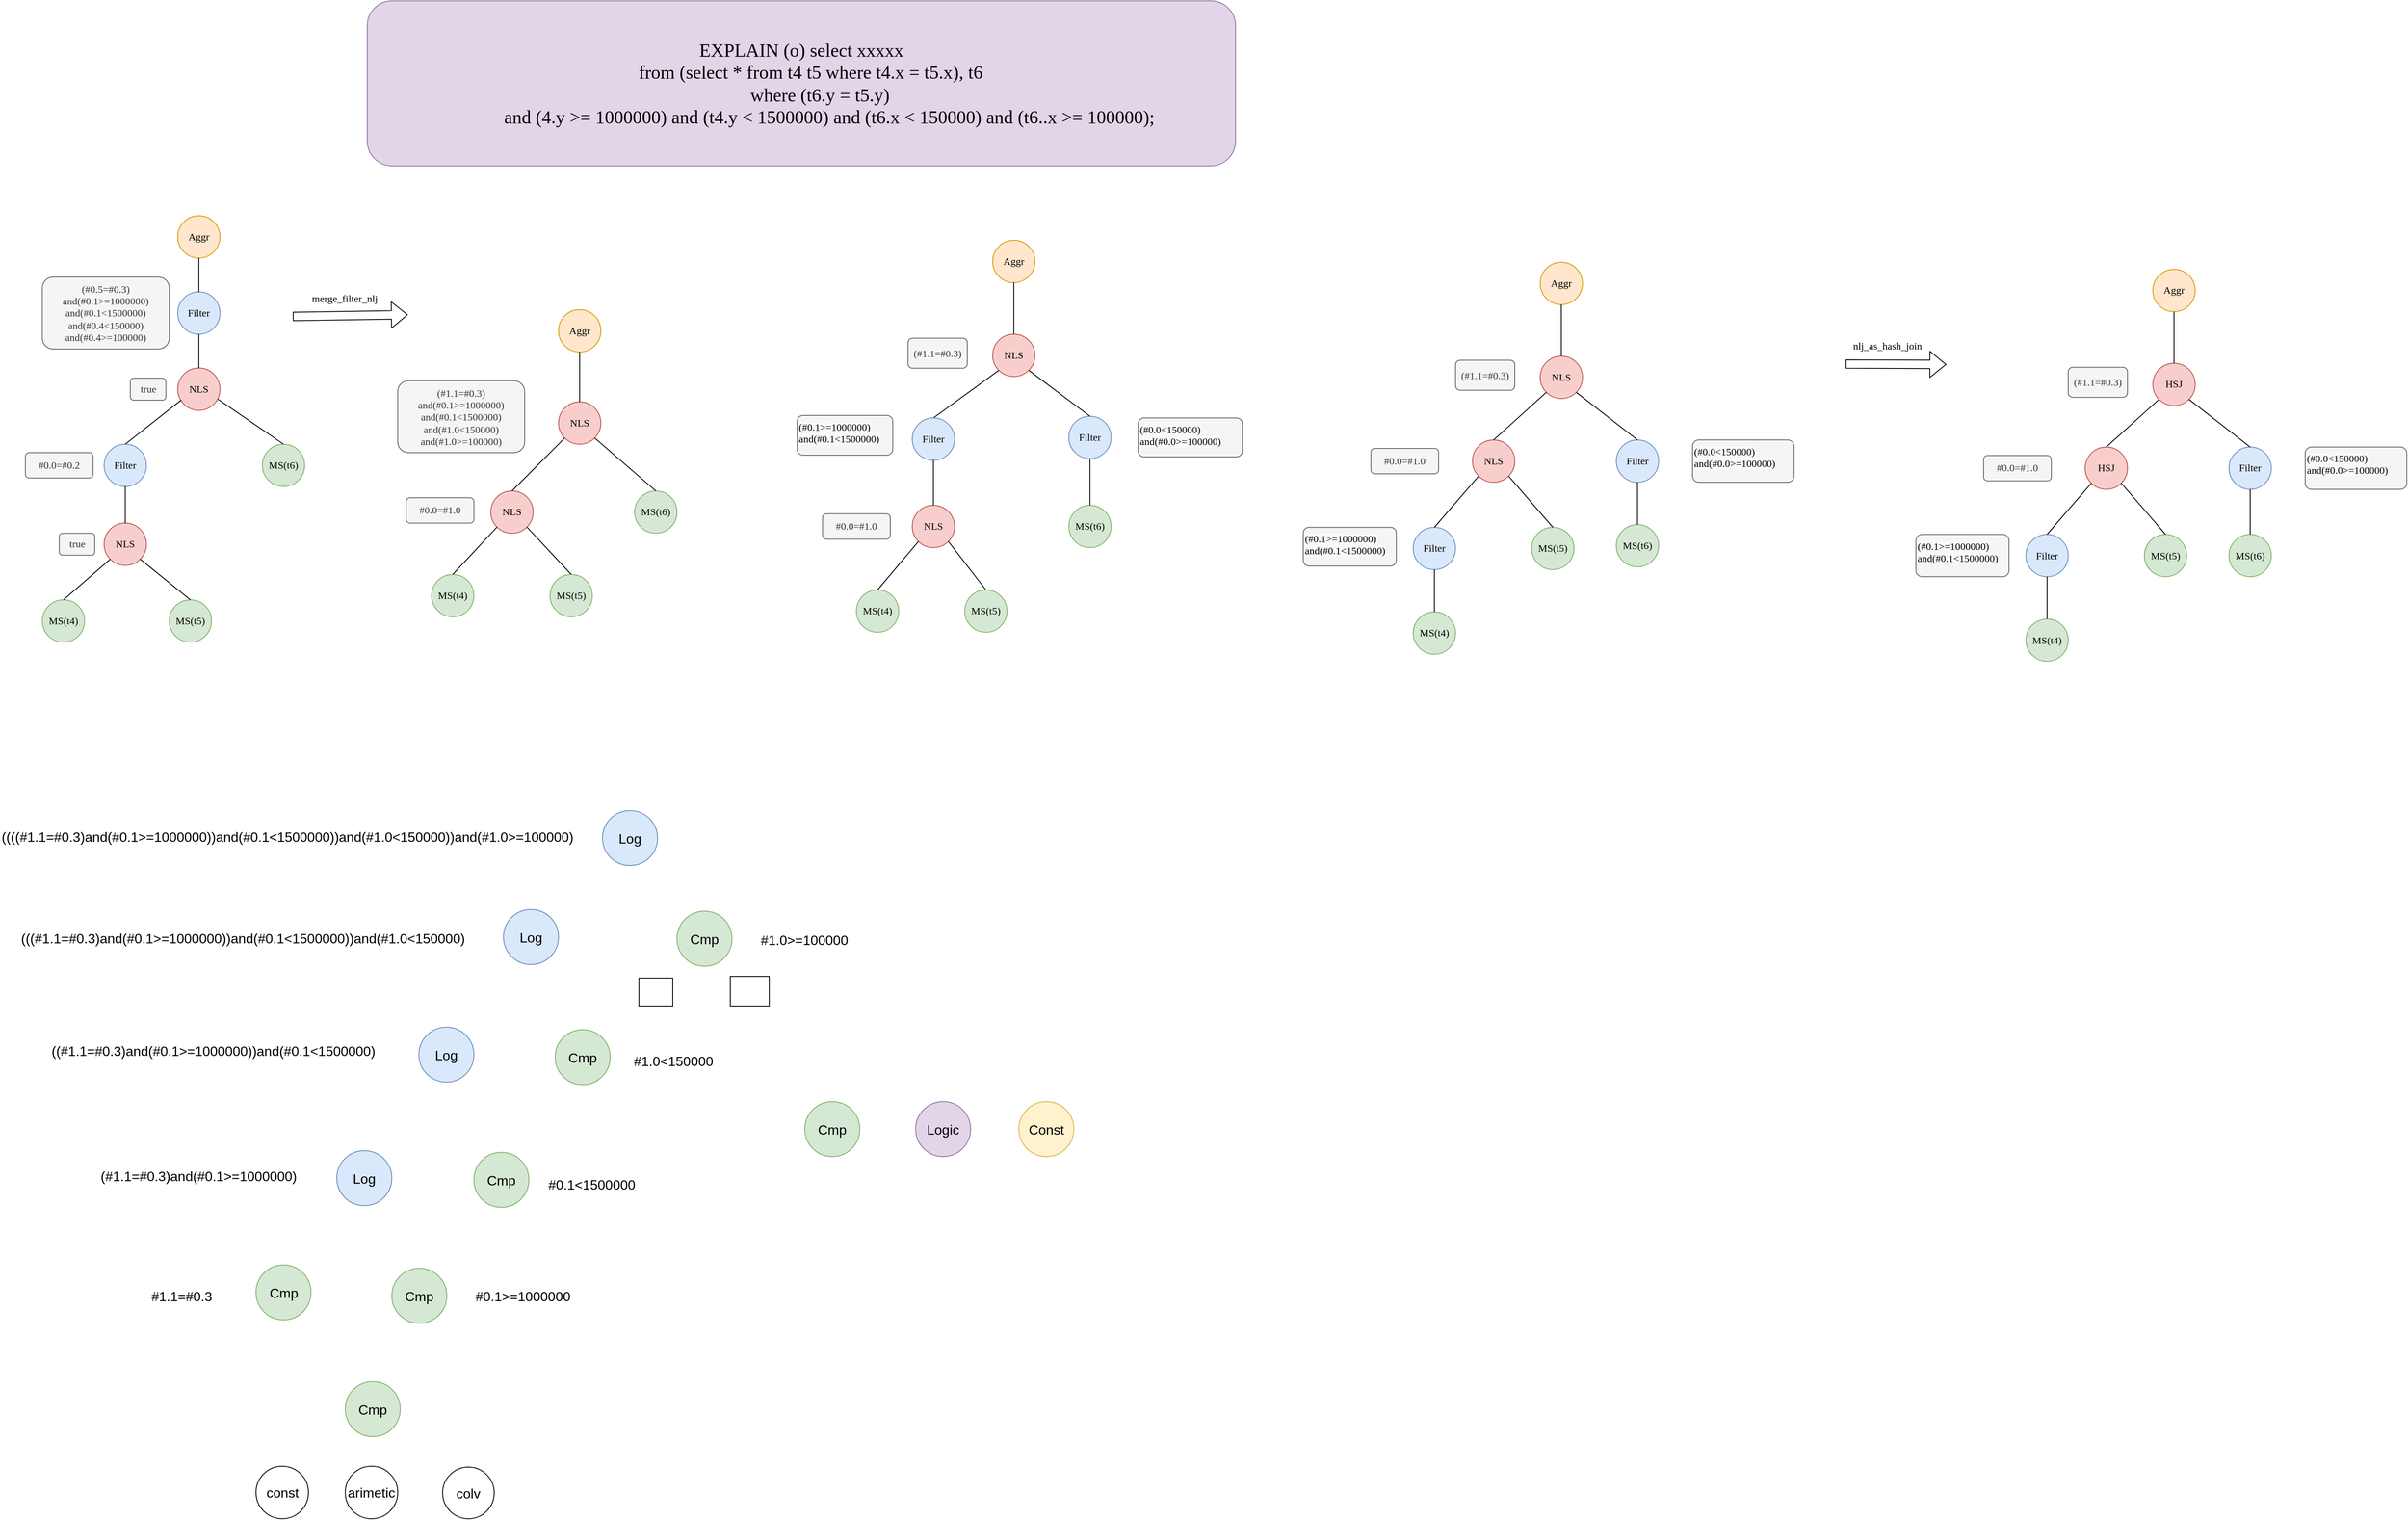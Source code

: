 <mxfile version="20.3.0" type="device"><diagram id="5BOaYVSfioatcunA-QAa" name="第 1 页"><mxGraphModel dx="1265" dy="934" grid="0" gridSize="10" guides="1" tooltips="1" connect="1" arrows="1" fold="1" page="0" pageScale="1" pageWidth="827" pageHeight="1169" background="none" math="0" shadow="0"><root><mxCell id="0"/><mxCell id="1" parent="0"/><mxCell id="GX9_ylakRHhqw2hzTpyP-2" value="&lt;font face=&quot;Comic Sans MS&quot;&gt;Aggr&lt;/font&gt;" style="ellipse;whiteSpace=wrap;html=1;aspect=fixed;fillColor=#ffe6cc;strokeColor=#d79b00;rounded=1;" vertex="1" parent="1"><mxGeometry x="40" y="196" width="50" height="50" as="geometry"/></mxCell><mxCell id="GX9_ylakRHhqw2hzTpyP-3" value="&lt;font face=&quot;Comic Sans MS&quot;&gt;Filter&lt;/font&gt;" style="ellipse;whiteSpace=wrap;html=1;aspect=fixed;fillColor=#dae8fc;strokeColor=#6c8ebf;rounded=1;" vertex="1" parent="1"><mxGeometry x="40" y="286" width="50" height="50" as="geometry"/></mxCell><mxCell id="GX9_ylakRHhqw2hzTpyP-4" value="&lt;font face=&quot;Comic Sans MS&quot;&gt;Filter&lt;/font&gt;" style="ellipse;whiteSpace=wrap;html=1;aspect=fixed;fillColor=#dae8fc;strokeColor=#6c8ebf;direction=west;rounded=1;" vertex="1" parent="1"><mxGeometry x="-47" y="466" width="50" height="50" as="geometry"/></mxCell><mxCell id="GX9_ylakRHhqw2hzTpyP-5" value="&lt;font face=&quot;Comic Sans MS&quot;&gt;MS(t6)&lt;/font&gt;" style="ellipse;whiteSpace=wrap;html=1;aspect=fixed;fillColor=#d5e8d4;strokeColor=#82b366;rounded=1;" vertex="1" parent="1"><mxGeometry x="140" y="466" width="50" height="50" as="geometry"/></mxCell><mxCell id="GX9_ylakRHhqw2hzTpyP-6" value="&lt;font face=&quot;Comic Sans MS&quot;&gt;NLS&lt;/font&gt;" style="ellipse;whiteSpace=wrap;html=1;aspect=fixed;fillColor=#f8cecc;strokeColor=#b85450;rounded=1;" vertex="1" parent="1"><mxGeometry x="-47" y="559.25" width="50" height="50" as="geometry"/></mxCell><mxCell id="GX9_ylakRHhqw2hzTpyP-7" value="&lt;font face=&quot;Comic Sans MS&quot;&gt;MS(t4)&lt;/font&gt;" style="ellipse;whiteSpace=wrap;html=1;aspect=fixed;fillColor=#d5e8d4;strokeColor=#82b366;rounded=1;" vertex="1" parent="1"><mxGeometry x="-120" y="650" width="50" height="50" as="geometry"/></mxCell><mxCell id="GX9_ylakRHhqw2hzTpyP-8" value="&lt;font face=&quot;Comic Sans MS&quot;&gt;MS(t5)&lt;br&gt;&lt;/font&gt;" style="ellipse;whiteSpace=wrap;html=1;aspect=fixed;fillColor=#d5e8d4;strokeColor=#82b366;direction=south;rounded=1;" vertex="1" parent="1"><mxGeometry x="30" y="650" width="50" height="50" as="geometry"/></mxCell><mxCell id="GX9_ylakRHhqw2hzTpyP-9" value="&lt;font face=&quot;Comic Sans MS&quot;&gt;NLS&lt;/font&gt;" style="ellipse;whiteSpace=wrap;html=1;aspect=fixed;fillColor=#f8cecc;strokeColor=#b85450;rounded=1;" vertex="1" parent="1"><mxGeometry x="40" y="376" width="50" height="50" as="geometry"/></mxCell><mxCell id="GX9_ylakRHhqw2hzTpyP-10" value="(#0.5=#0.3)&lt;br&gt;and(#0.1&amp;gt;=1000000)&lt;br&gt;and(#0.1&amp;lt;1500000)&lt;br&gt;and(#0.4&amp;lt;150000)&lt;br&gt;and(#0.4&amp;gt;=100000)" style="text;html=1;strokeColor=#666666;fillColor=#f5f5f5;align=center;verticalAlign=middle;whiteSpace=wrap;rounded=1;fontFamily=Comic Sans MS;fontColor=#333333;" vertex="1" parent="1"><mxGeometry x="-120" y="268.5" width="150" height="85" as="geometry"/></mxCell><mxCell id="GX9_ylakRHhqw2hzTpyP-11" value="&lt;div style=&quot;font-size: 22px;&quot;&gt;&lt;font style=&quot;font-size: 22px;&quot;&gt;EXPLAIN (o) select xxxxx&lt;/font&gt;&lt;/div&gt;&lt;div style=&quot;font-size: 22px;&quot;&gt;&lt;font style=&quot;font-size: 22px;&quot;&gt;&amp;nbsp; &amp;nbsp; from (select * from t4 t5 where t4.x = t5.x), t6&lt;/font&gt;&lt;/div&gt;&lt;div style=&quot;font-size: 22px;&quot;&gt;&lt;font style=&quot;font-size: 22px;&quot;&gt;&amp;nbsp; &amp;nbsp; &amp;nbsp; &amp;nbsp; where (t6.y = t5.y)&lt;/font&gt;&lt;/div&gt;&lt;div style=&quot;font-size: 22px;&quot;&gt;&lt;font style=&quot;font-size: 22px;&quot;&gt;&amp;nbsp; &amp;nbsp; &amp;nbsp; &amp;nbsp; &amp;nbsp; &amp;nbsp; and (4.y &amp;gt;= 1000000) and (t4.y &amp;lt; 1500000) and (t6.x &amp;lt; 150000) and (t6..x &amp;gt;= 100000);&lt;/font&gt;&lt;/div&gt;" style="text;html=1;align=center;verticalAlign=middle;whiteSpace=wrap;rounded=1;fontFamily=Lucida Console;fontStyle=0;fillColor=#e1d5e7;strokeColor=#9673a6;" vertex="1" parent="1"><mxGeometry x="264" y="-58" width="1026" height="195" as="geometry"/></mxCell><mxCell id="GX9_ylakRHhqw2hzTpyP-23" value="&lt;font face=&quot;Comic Sans MS&quot;&gt;Aggr&lt;/font&gt;" style="ellipse;whiteSpace=wrap;html=1;aspect=fixed;fillColor=#ffe6cc;strokeColor=#d79b00;rounded=1;" vertex="1" parent="1"><mxGeometry x="490" y="307" width="50" height="50" as="geometry"/></mxCell><mxCell id="GX9_ylakRHhqw2hzTpyP-27" value="&lt;font face=&quot;Comic Sans MS&quot;&gt;NLS&lt;/font&gt;" style="ellipse;whiteSpace=wrap;html=1;aspect=fixed;fillColor=#f8cecc;strokeColor=#b85450;rounded=1;" vertex="1" parent="1"><mxGeometry x="410" y="521.25" width="50" height="50" as="geometry"/></mxCell><mxCell id="GX9_ylakRHhqw2hzTpyP-30" value="&lt;font face=&quot;Comic Sans MS&quot;&gt;NLS&lt;/font&gt;" style="ellipse;whiteSpace=wrap;html=1;aspect=fixed;fillColor=#f8cecc;strokeColor=#b85450;rounded=1;" vertex="1" parent="1"><mxGeometry x="490" y="416" width="50" height="50" as="geometry"/></mxCell><mxCell id="GX9_ylakRHhqw2hzTpyP-31" value="(#1.1=#0.3)&lt;br&gt;and(#0.1&amp;gt;=1000000)&lt;br&gt;and(#0.1&amp;lt;1500000)&lt;br&gt;and(#1.0&amp;lt;150000)&lt;br&gt;and(#1.0&amp;gt;=100000)" style="text;html=1;strokeColor=#666666;fillColor=#f5f5f5;align=center;verticalAlign=middle;whiteSpace=wrap;rounded=1;fontFamily=Comic Sans MS;fontColor=#333333;" vertex="1" parent="1"><mxGeometry x="300" y="391" width="150" height="85" as="geometry"/></mxCell><mxCell id="GX9_ylakRHhqw2hzTpyP-33" value="#0.0=#0.2" style="text;html=1;strokeColor=#666666;fillColor=#f5f5f5;align=center;verticalAlign=middle;whiteSpace=wrap;rounded=1;fontFamily=Comic Sans MS;fontColor=#333333;" vertex="1" parent="1"><mxGeometry x="-140" y="476" width="80" height="30" as="geometry"/></mxCell><mxCell id="GX9_ylakRHhqw2hzTpyP-34" value="true" style="text;html=1;align=center;verticalAlign=middle;resizable=0;points=[];autosize=1;strokeColor=#666666;fillColor=#f5f5f5;fontFamily=Comic Sans MS;fontColor=#333333;rounded=1;" vertex="1" parent="1"><mxGeometry x="-16" y="388" width="42" height="26" as="geometry"/></mxCell><mxCell id="GX9_ylakRHhqw2hzTpyP-35" value="true" style="text;html=1;align=center;verticalAlign=middle;resizable=0;points=[];autosize=1;strokeColor=#666666;fillColor=#f5f5f5;fontFamily=Comic Sans MS;fontColor=#333333;rounded=1;" vertex="1" parent="1"><mxGeometry x="-100" y="571.25" width="42" height="26" as="geometry"/></mxCell><mxCell id="GX9_ylakRHhqw2hzTpyP-36" value="#0.0=#1.0" style="text;html=1;strokeColor=#666666;fillColor=#f5f5f5;align=center;verticalAlign=middle;whiteSpace=wrap;rounded=1;fontFamily=Comic Sans MS;fontColor=#333333;" vertex="1" parent="1"><mxGeometry x="310" y="529.25" width="80" height="30" as="geometry"/></mxCell><mxCell id="GX9_ylakRHhqw2hzTpyP-37" value="&lt;font face=&quot;Comic Sans MS&quot;&gt;MS(t6)&lt;/font&gt;" style="ellipse;whiteSpace=wrap;html=1;aspect=fixed;fillColor=#d5e8d4;strokeColor=#82b366;rounded=1;" vertex="1" parent="1"><mxGeometry x="580" y="521.25" width="50" height="50" as="geometry"/></mxCell><mxCell id="GX9_ylakRHhqw2hzTpyP-38" value="&lt;font face=&quot;Comic Sans MS&quot;&gt;MS(t4)&lt;/font&gt;" style="ellipse;whiteSpace=wrap;html=1;aspect=fixed;fillColor=#d5e8d4;strokeColor=#82b366;rounded=1;" vertex="1" parent="1"><mxGeometry x="340" y="620" width="50" height="50" as="geometry"/></mxCell><mxCell id="GX9_ylakRHhqw2hzTpyP-39" value="&lt;font face=&quot;Comic Sans MS&quot;&gt;MS(t5)&lt;br&gt;&lt;/font&gt;" style="ellipse;whiteSpace=wrap;html=1;aspect=fixed;fillColor=#d5e8d4;strokeColor=#82b366;rounded=1;" vertex="1" parent="1"><mxGeometry x="480" y="620" width="50" height="50" as="geometry"/></mxCell><mxCell id="GX9_ylakRHhqw2hzTpyP-40" value="&lt;font face=&quot;Comic Sans MS&quot;&gt;Aggr&lt;/font&gt;" style="ellipse;whiteSpace=wrap;html=1;aspect=fixed;fillColor=#ffe6cc;strokeColor=#d79b00;rounded=1;" vertex="1" parent="1"><mxGeometry x="1650" y="251" width="50" height="50" as="geometry"/></mxCell><mxCell id="GX9_ylakRHhqw2hzTpyP-41" value="&lt;font face=&quot;Comic Sans MS&quot;&gt;NLS&lt;/font&gt;" style="ellipse;whiteSpace=wrap;html=1;aspect=fixed;fillColor=#f8cecc;strokeColor=#b85450;rounded=1;" vertex="1" parent="1"><mxGeometry x="1570" y="461" width="50" height="50" as="geometry"/></mxCell><mxCell id="GX9_ylakRHhqw2hzTpyP-42" value="&lt;font face=&quot;Comic Sans MS&quot;&gt;NLS&lt;/font&gt;" style="ellipse;whiteSpace=wrap;html=1;aspect=fixed;fillColor=#f8cecc;strokeColor=#b85450;rounded=1;" vertex="1" parent="1"><mxGeometry x="1650" y="362" width="50" height="50" as="geometry"/></mxCell><mxCell id="GX9_ylakRHhqw2hzTpyP-43" value="(#1.1=#0.3)&lt;br&gt;" style="text;html=1;strokeColor=#666666;fillColor=#f5f5f5;align=center;verticalAlign=middle;whiteSpace=wrap;rounded=1;fontFamily=Comic Sans MS;fontColor=#333333;" vertex="1" parent="1"><mxGeometry x="1550" y="366.75" width="70" height="35.5" as="geometry"/></mxCell><mxCell id="GX9_ylakRHhqw2hzTpyP-44" value="#0.0=#1.0" style="text;html=1;strokeColor=#666666;fillColor=#f5f5f5;align=center;verticalAlign=middle;whiteSpace=wrap;rounded=1;fontFamily=Comic Sans MS;fontColor=#333333;" vertex="1" parent="1"><mxGeometry x="1450" y="471" width="80" height="30" as="geometry"/></mxCell><mxCell id="GX9_ylakRHhqw2hzTpyP-45" value="&lt;font face=&quot;Comic Sans MS&quot;&gt;MS(t6)&lt;/font&gt;" style="ellipse;whiteSpace=wrap;html=1;aspect=fixed;fillColor=#d5e8d4;strokeColor=#82b366;rounded=1;" vertex="1" parent="1"><mxGeometry x="1740" y="561" width="50" height="50" as="geometry"/></mxCell><mxCell id="GX9_ylakRHhqw2hzTpyP-46" value="&lt;font face=&quot;Comic Sans MS&quot;&gt;MS(t4)&lt;/font&gt;" style="ellipse;whiteSpace=wrap;html=1;aspect=fixed;fillColor=#d5e8d4;strokeColor=#82b366;rounded=1;" vertex="1" parent="1"><mxGeometry x="1500" y="664.25" width="50" height="50" as="geometry"/></mxCell><mxCell id="GX9_ylakRHhqw2hzTpyP-47" value="&lt;font face=&quot;Comic Sans MS&quot;&gt;MS(t5)&lt;br&gt;&lt;/font&gt;" style="ellipse;whiteSpace=wrap;html=1;aspect=fixed;fillColor=#d5e8d4;strokeColor=#82b366;rounded=1;" vertex="1" parent="1"><mxGeometry x="1640" y="564.25" width="50" height="50" as="geometry"/></mxCell><mxCell id="GX9_ylakRHhqw2hzTpyP-48" value="&lt;font face=&quot;Comic Sans MS&quot;&gt;Filter&lt;/font&gt;" style="ellipse;whiteSpace=wrap;html=1;aspect=fixed;fillColor=#dae8fc;strokeColor=#6c8ebf;rounded=1;" vertex="1" parent="1"><mxGeometry x="1740" y="461" width="50" height="50" as="geometry"/></mxCell><mxCell id="GX9_ylakRHhqw2hzTpyP-49" value="&lt;font face=&quot;Comic Sans MS&quot;&gt;Filter&lt;/font&gt;" style="ellipse;whiteSpace=wrap;html=1;aspect=fixed;fillColor=#dae8fc;strokeColor=#6c8ebf;rounded=1;" vertex="1" parent="1"><mxGeometry x="1500" y="564.25" width="50" height="50" as="geometry"/></mxCell><mxCell id="GX9_ylakRHhqw2hzTpyP-50" value="&lt;span style=&quot;color: rgb(0, 0, 0); font-family: &amp;quot;Comic Sans MS&amp;quot;; font-size: 12px; font-style: normal; font-variant-ligatures: normal; font-variant-caps: normal; font-weight: 400; letter-spacing: normal; orphans: 2; text-align: center; text-indent: 0px; text-transform: none; widows: 2; word-spacing: 0px; -webkit-text-stroke-width: 0px; background-color: rgb(248, 249, 250); text-decoration-thickness: initial; text-decoration-style: initial; text-decoration-color: initial; float: none; display: inline !important;&quot;&gt;(#0.0&amp;lt;150000)&lt;/span&gt;&lt;br style=&quot;color: rgb(0, 0, 0); font-family: &amp;quot;Comic Sans MS&amp;quot;; font-size: 12px; font-style: normal; font-variant-ligatures: normal; font-variant-caps: normal; font-weight: 400; letter-spacing: normal; orphans: 2; text-align: center; text-indent: 0px; text-transform: none; widows: 2; word-spacing: 0px; -webkit-text-stroke-width: 0px; background-color: rgb(248, 249, 250); text-decoration-thickness: initial; text-decoration-style: initial; text-decoration-color: initial;&quot;&gt;&lt;span style=&quot;color: rgb(0, 0, 0); font-family: &amp;quot;Comic Sans MS&amp;quot;; font-size: 12px; font-style: normal; font-variant-ligatures: normal; font-variant-caps: normal; font-weight: 400; letter-spacing: normal; orphans: 2; text-align: center; text-indent: 0px; text-transform: none; widows: 2; word-spacing: 0px; -webkit-text-stroke-width: 0px; background-color: rgb(248, 249, 250); text-decoration-thickness: initial; text-decoration-style: initial; text-decoration-color: initial; float: none; display: inline !important;&quot;&gt;and(#0.0&amp;gt;=100000)&lt;/span&gt;" style="text;whiteSpace=wrap;html=1;fontFamily=Comic Sans MS;fillColor=#f5f5f5;fontColor=#333333;strokeColor=#666666;rounded=1;" vertex="1" parent="1"><mxGeometry x="1830" y="461" width="120" height="50" as="geometry"/></mxCell><mxCell id="GX9_ylakRHhqw2hzTpyP-51" value="&lt;span style=&quot;color: rgb(0, 0, 0); font-family: &amp;quot;Comic Sans MS&amp;quot;; font-size: 12px; font-style: normal; font-variant-ligatures: normal; font-variant-caps: normal; font-weight: 400; letter-spacing: normal; orphans: 2; text-align: center; text-indent: 0px; text-transform: none; widows: 2; word-spacing: 0px; -webkit-text-stroke-width: 0px; background-color: rgb(248, 249, 250); text-decoration-thickness: initial; text-decoration-style: initial; text-decoration-color: initial; float: none; display: inline !important;&quot;&gt;(#0.1&amp;gt;=1000000)&lt;/span&gt;&lt;br style=&quot;color: rgb(0, 0, 0); font-family: &amp;quot;Comic Sans MS&amp;quot;; font-size: 12px; font-style: normal; font-variant-ligatures: normal; font-variant-caps: normal; font-weight: 400; letter-spacing: normal; orphans: 2; text-align: center; text-indent: 0px; text-transform: none; widows: 2; word-spacing: 0px; -webkit-text-stroke-width: 0px; background-color: rgb(248, 249, 250); text-decoration-thickness: initial; text-decoration-style: initial; text-decoration-color: initial;&quot;&gt;&lt;span style=&quot;color: rgb(0, 0, 0); font-family: &amp;quot;Comic Sans MS&amp;quot;; font-size: 12px; font-style: normal; font-variant-ligatures: normal; font-variant-caps: normal; font-weight: 400; letter-spacing: normal; orphans: 2; text-align: center; text-indent: 0px; text-transform: none; widows: 2; word-spacing: 0px; -webkit-text-stroke-width: 0px; background-color: rgb(248, 249, 250); text-decoration-thickness: initial; text-decoration-style: initial; text-decoration-color: initial; float: none; display: inline !important;&quot;&gt;and(#0.1&amp;lt;1500000)&lt;/span&gt;" style="text;whiteSpace=wrap;html=1;fontFamily=Comic Sans MS;fillColor=#f5f5f5;fontColor=#333333;strokeColor=#666666;rounded=1;" vertex="1" parent="1"><mxGeometry x="1370" y="564.25" width="110" height="45.75" as="geometry"/></mxCell><mxCell id="GX9_ylakRHhqw2hzTpyP-57" value="" style="endArrow=none;html=1;rounded=1;fontFamily=Comic Sans MS;entryX=0.081;entryY=0.759;entryDx=0;entryDy=0;entryPerimeter=0;exitX=0.5;exitY=1;exitDx=0;exitDy=0;" edge="1" parent="1" source="GX9_ylakRHhqw2hzTpyP-4" target="GX9_ylakRHhqw2hzTpyP-9"><mxGeometry width="50" height="50" relative="1" as="geometry"><mxPoint x="-10" y="466" as="sourcePoint"/><mxPoint x="40" y="416" as="targetPoint"/></mxGeometry></mxCell><mxCell id="GX9_ylakRHhqw2hzTpyP-58" value="" style="endArrow=none;html=1;rounded=1;fontFamily=Comic Sans MS;entryX=0.95;entryY=0.736;entryDx=0;entryDy=0;entryPerimeter=0;exitX=0.5;exitY=0;exitDx=0;exitDy=0;" edge="1" parent="1" source="GX9_ylakRHhqw2hzTpyP-5" target="GX9_ylakRHhqw2hzTpyP-9"><mxGeometry width="50" height="50" relative="1" as="geometry"><mxPoint x="41" y="470" as="sourcePoint"/><mxPoint x="91" y="420" as="targetPoint"/></mxGeometry></mxCell><mxCell id="GX9_ylakRHhqw2hzTpyP-59" value="" style="endArrow=none;html=1;rounded=1;fontFamily=Comic Sans MS;entryX=0.5;entryY=0;entryDx=0;entryDy=0;" edge="1" parent="1" source="GX9_ylakRHhqw2hzTpyP-6" target="GX9_ylakRHhqw2hzTpyP-4"><mxGeometry width="50" height="50" relative="1" as="geometry"><mxPoint x="41" y="570" as="sourcePoint"/><mxPoint x="91" y="520" as="targetPoint"/></mxGeometry></mxCell><mxCell id="GX9_ylakRHhqw2hzTpyP-60" value="" style="endArrow=none;html=1;rounded=1;fontFamily=Comic Sans MS;entryX=0.5;entryY=1;entryDx=0;entryDy=0;exitX=0.5;exitY=0;exitDx=0;exitDy=0;" edge="1" parent="1" source="GX9_ylakRHhqw2hzTpyP-3" target="GX9_ylakRHhqw2hzTpyP-2"><mxGeometry width="50" height="50" relative="1" as="geometry"><mxPoint x="41" y="380" as="sourcePoint"/><mxPoint x="91" y="330" as="targetPoint"/></mxGeometry></mxCell><mxCell id="GX9_ylakRHhqw2hzTpyP-61" value="" style="endArrow=none;html=1;rounded=1;fontFamily=Comic Sans MS;entryX=0.5;entryY=1;entryDx=0;entryDy=0;exitX=0.5;exitY=0;exitDx=0;exitDy=0;" edge="1" parent="1" source="GX9_ylakRHhqw2hzTpyP-9" target="GX9_ylakRHhqw2hzTpyP-3"><mxGeometry width="50" height="50" relative="1" as="geometry"><mxPoint x="41" y="380" as="sourcePoint"/><mxPoint x="91" y="330" as="targetPoint"/></mxGeometry></mxCell><mxCell id="GX9_ylakRHhqw2hzTpyP-62" value="" style="endArrow=none;html=1;rounded=1;fontFamily=Comic Sans MS;exitX=0.5;exitY=0;exitDx=0;exitDy=0;entryX=0;entryY=1;entryDx=0;entryDy=0;" edge="1" parent="1" source="GX9_ylakRHhqw2hzTpyP-7" target="GX9_ylakRHhqw2hzTpyP-6"><mxGeometry width="50" height="50" relative="1" as="geometry"><mxPoint x="14" y="610" as="sourcePoint"/><mxPoint x="64" y="560" as="targetPoint"/></mxGeometry></mxCell><mxCell id="GX9_ylakRHhqw2hzTpyP-63" value="" style="endArrow=none;html=1;rounded=1;fontFamily=Comic Sans MS;exitX=1;exitY=1;exitDx=0;exitDy=0;entryX=0;entryY=0.5;entryDx=0;entryDy=0;" edge="1" parent="1" source="GX9_ylakRHhqw2hzTpyP-6" target="GX9_ylakRHhqw2hzTpyP-8"><mxGeometry width="50" height="50" relative="1" as="geometry"><mxPoint x="14" y="610" as="sourcePoint"/><mxPoint x="64" y="560" as="targetPoint"/></mxGeometry></mxCell><mxCell id="GX9_ylakRHhqw2hzTpyP-64" value="" style="endArrow=none;html=1;rounded=1;fontFamily=Comic Sans MS;entryX=0.5;entryY=1;entryDx=0;entryDy=0;exitX=0.5;exitY=0;exitDx=0;exitDy=0;" edge="1" parent="1" source="GX9_ylakRHhqw2hzTpyP-30" target="GX9_ylakRHhqw2hzTpyP-23"><mxGeometry width="50" height="50" relative="1" as="geometry"><mxPoint x="600" y="390.75" as="sourcePoint"/><mxPoint x="650" y="340.75" as="targetPoint"/></mxGeometry></mxCell><mxCell id="GX9_ylakRHhqw2hzTpyP-65" value="" style="endArrow=none;html=1;rounded=1;fontFamily=Comic Sans MS;entryX=0.5;entryY=0;entryDx=0;entryDy=0;exitX=1;exitY=1;exitDx=0;exitDy=0;" edge="1" parent="1" source="GX9_ylakRHhqw2hzTpyP-30" target="GX9_ylakRHhqw2hzTpyP-37"><mxGeometry width="50" height="50" relative="1" as="geometry"><mxPoint x="524" y="400.75" as="sourcePoint"/><mxPoint x="524" y="353.5" as="targetPoint"/></mxGeometry></mxCell><mxCell id="GX9_ylakRHhqw2hzTpyP-66" value="" style="endArrow=none;html=1;rounded=1;fontFamily=Comic Sans MS;entryX=0;entryY=1;entryDx=0;entryDy=0;exitX=0.5;exitY=0;exitDx=0;exitDy=0;" edge="1" parent="1" source="GX9_ylakRHhqw2hzTpyP-27" target="GX9_ylakRHhqw2hzTpyP-30"><mxGeometry width="50" height="50" relative="1" as="geometry"><mxPoint x="541.678" y="443.428" as="sourcePoint"/><mxPoint x="586" y="496.75" as="targetPoint"/></mxGeometry></mxCell><mxCell id="GX9_ylakRHhqw2hzTpyP-67" value="" style="endArrow=none;html=1;rounded=1;fontFamily=Comic Sans MS;exitX=0.5;exitY=0;exitDx=0;exitDy=0;entryX=0;entryY=1;entryDx=0;entryDy=0;" edge="1" parent="1" source="GX9_ylakRHhqw2hzTpyP-38" target="GX9_ylakRHhqw2hzTpyP-27"><mxGeometry width="50" height="50" relative="1" as="geometry"><mxPoint x="470" y="635.25" as="sourcePoint"/><mxPoint x="390" y="580" as="targetPoint"/></mxGeometry></mxCell><mxCell id="GX9_ylakRHhqw2hzTpyP-68" value="" style="endArrow=none;html=1;rounded=1;fontFamily=Comic Sans MS;exitX=0.5;exitY=0;exitDx=0;exitDy=0;entryX=1;entryY=1;entryDx=0;entryDy=0;" edge="1" parent="1" source="GX9_ylakRHhqw2hzTpyP-39" target="GX9_ylakRHhqw2hzTpyP-27"><mxGeometry width="50" height="50" relative="1" as="geometry"><mxPoint x="395" y="644.5" as="sourcePoint"/><mxPoint x="427.322" y="573.928" as="targetPoint"/></mxGeometry></mxCell><mxCell id="GX9_ylakRHhqw2hzTpyP-69" value="" style="endArrow=none;html=1;rounded=1;fontFamily=Comic Sans MS;entryX=0;entryY=1;entryDx=0;entryDy=0;exitX=0.5;exitY=0;exitDx=0;exitDy=0;" edge="1" parent="1" source="GX9_ylakRHhqw2hzTpyP-41" target="GX9_ylakRHhqw2hzTpyP-42"><mxGeometry width="50" height="50" relative="1" as="geometry"><mxPoint x="1560" y="455" as="sourcePoint"/><mxPoint x="1610" y="405" as="targetPoint"/></mxGeometry></mxCell><mxCell id="GX9_ylakRHhqw2hzTpyP-70" value="" style="endArrow=none;html=1;rounded=1;fontFamily=Comic Sans MS;entryX=1;entryY=1;entryDx=0;entryDy=0;exitX=0.5;exitY=0;exitDx=0;exitDy=0;" edge="1" parent="1" source="GX9_ylakRHhqw2hzTpyP-48" target="GX9_ylakRHhqw2hzTpyP-42"><mxGeometry width="50" height="50" relative="1" as="geometry"><mxPoint x="1560" y="455" as="sourcePoint"/><mxPoint x="1610" y="405" as="targetPoint"/></mxGeometry></mxCell><mxCell id="GX9_ylakRHhqw2hzTpyP-71" value="" style="endArrow=none;html=1;rounded=1;fontFamily=Comic Sans MS;exitX=0.5;exitY=0;exitDx=0;exitDy=0;entryX=0.5;entryY=1;entryDx=0;entryDy=0;" edge="1" parent="1" source="GX9_ylakRHhqw2hzTpyP-46" target="GX9_ylakRHhqw2hzTpyP-49"><mxGeometry width="50" height="50" relative="1" as="geometry"><mxPoint x="1560" y="525" as="sourcePoint"/><mxPoint x="1610" y="475" as="targetPoint"/></mxGeometry></mxCell><mxCell id="GX9_ylakRHhqw2hzTpyP-73" value="" style="endArrow=none;html=1;rounded=1;fontFamily=Comic Sans MS;exitX=0.5;exitY=0;exitDx=0;exitDy=0;entryX=0;entryY=1;entryDx=0;entryDy=0;" edge="1" parent="1" source="GX9_ylakRHhqw2hzTpyP-49" target="GX9_ylakRHhqw2hzTpyP-41"><mxGeometry width="50" height="50" relative="1" as="geometry"><mxPoint x="1560" y="525" as="sourcePoint"/><mxPoint x="1610" y="475" as="targetPoint"/></mxGeometry></mxCell><mxCell id="GX9_ylakRHhqw2hzTpyP-74" value="" style="endArrow=none;html=1;rounded=1;fontFamily=Comic Sans MS;entryX=0.5;entryY=0;entryDx=0;entryDy=0;exitX=0.5;exitY=1;exitDx=0;exitDy=0;" edge="1" parent="1" source="GX9_ylakRHhqw2hzTpyP-48" target="GX9_ylakRHhqw2hzTpyP-45"><mxGeometry width="50" height="50" relative="1" as="geometry"><mxPoint x="1560" y="525" as="sourcePoint"/><mxPoint x="1610" y="475" as="targetPoint"/></mxGeometry></mxCell><mxCell id="GX9_ylakRHhqw2hzTpyP-75" value="" style="endArrow=none;html=1;rounded=1;fontFamily=Comic Sans MS;exitX=1;exitY=1;exitDx=0;exitDy=0;entryX=0.5;entryY=0;entryDx=0;entryDy=0;" edge="1" parent="1" source="GX9_ylakRHhqw2hzTpyP-41" target="GX9_ylakRHhqw2hzTpyP-47"><mxGeometry width="50" height="50" relative="1" as="geometry"><mxPoint x="1560" y="525" as="sourcePoint"/><mxPoint x="1610" y="475" as="targetPoint"/></mxGeometry></mxCell><mxCell id="GX9_ylakRHhqw2hzTpyP-76" value="" style="endArrow=none;html=1;rounded=1;fontFamily=Comic Sans MS;entryX=0.5;entryY=1;entryDx=0;entryDy=0;exitX=0.5;exitY=0;exitDx=0;exitDy=0;" edge="1" parent="1" source="GX9_ylakRHhqw2hzTpyP-42" target="GX9_ylakRHhqw2hzTpyP-40"><mxGeometry width="50" height="50" relative="1" as="geometry"><mxPoint x="1560" y="385" as="sourcePoint"/><mxPoint x="1610" y="335" as="targetPoint"/></mxGeometry></mxCell><mxCell id="GX9_ylakRHhqw2hzTpyP-98" value="&lt;font face=&quot;Comic Sans MS&quot;&gt;Aggr&lt;/font&gt;" style="ellipse;whiteSpace=wrap;html=1;aspect=fixed;fillColor=#ffe6cc;strokeColor=#d79b00;rounded=1;" vertex="1" parent="1"><mxGeometry x="1003" y="225" width="50" height="50" as="geometry"/></mxCell><mxCell id="GX9_ylakRHhqw2hzTpyP-99" value="&lt;font face=&quot;Comic Sans MS&quot;&gt;NLS&lt;/font&gt;" style="ellipse;whiteSpace=wrap;html=1;aspect=fixed;fillColor=#f8cecc;strokeColor=#b85450;rounded=1;" vertex="1" parent="1"><mxGeometry x="908" y="538.25" width="50" height="50" as="geometry"/></mxCell><mxCell id="GX9_ylakRHhqw2hzTpyP-100" value="&lt;font face=&quot;Comic Sans MS&quot;&gt;NLS&lt;/font&gt;" style="ellipse;whiteSpace=wrap;html=1;aspect=fixed;fillColor=#f8cecc;strokeColor=#b85450;rounded=1;" vertex="1" parent="1"><mxGeometry x="1003" y="336" width="50" height="50" as="geometry"/></mxCell><mxCell id="GX9_ylakRHhqw2hzTpyP-101" value="(#1.1=#0.3)&lt;br&gt;" style="text;html=1;strokeColor=#666666;fillColor=#f5f5f5;align=center;verticalAlign=middle;whiteSpace=wrap;rounded=1;fontFamily=Comic Sans MS;fontColor=#333333;" vertex="1" parent="1"><mxGeometry x="903" y="340.75" width="70" height="35.5" as="geometry"/></mxCell><mxCell id="GX9_ylakRHhqw2hzTpyP-102" value="#0.0=#1.0" style="text;html=1;strokeColor=#666666;fillColor=#f5f5f5;align=center;verticalAlign=middle;whiteSpace=wrap;rounded=1;fontFamily=Comic Sans MS;fontColor=#333333;" vertex="1" parent="1"><mxGeometry x="802" y="548.25" width="80" height="30" as="geometry"/></mxCell><mxCell id="GX9_ylakRHhqw2hzTpyP-103" value="&lt;font face=&quot;Comic Sans MS&quot;&gt;MS(t6)&lt;/font&gt;" style="ellipse;whiteSpace=wrap;html=1;aspect=fixed;fillColor=#d5e8d4;strokeColor=#82b366;rounded=1;" vertex="1" parent="1"><mxGeometry x="1093" y="538.25" width="50" height="50" as="geometry"/></mxCell><mxCell id="GX9_ylakRHhqw2hzTpyP-104" value="&lt;font face=&quot;Comic Sans MS&quot;&gt;MS(t4)&lt;/font&gt;" style="ellipse;whiteSpace=wrap;html=1;aspect=fixed;fillColor=#d5e8d4;strokeColor=#82b366;rounded=1;" vertex="1" parent="1"><mxGeometry x="842" y="638.25" width="50" height="50" as="geometry"/></mxCell><mxCell id="GX9_ylakRHhqw2hzTpyP-105" value="&lt;font face=&quot;Comic Sans MS&quot;&gt;MS(t5)&lt;br&gt;&lt;/font&gt;" style="ellipse;whiteSpace=wrap;html=1;aspect=fixed;fillColor=#d5e8d4;strokeColor=#82b366;rounded=1;" vertex="1" parent="1"><mxGeometry x="970" y="638.25" width="50" height="50" as="geometry"/></mxCell><mxCell id="GX9_ylakRHhqw2hzTpyP-106" value="&lt;font face=&quot;Comic Sans MS&quot;&gt;Filter&lt;/font&gt;" style="ellipse;whiteSpace=wrap;html=1;aspect=fixed;fillColor=#dae8fc;strokeColor=#6c8ebf;rounded=1;" vertex="1" parent="1"><mxGeometry x="1093" y="433" width="50" height="50" as="geometry"/></mxCell><mxCell id="GX9_ylakRHhqw2hzTpyP-108" value="&lt;span style=&quot;color: rgb(0, 0, 0); font-family: &amp;quot;Comic Sans MS&amp;quot;; font-size: 12px; font-style: normal; font-variant-ligatures: normal; font-variant-caps: normal; font-weight: 400; letter-spacing: normal; orphans: 2; text-align: center; text-indent: 0px; text-transform: none; widows: 2; word-spacing: 0px; -webkit-text-stroke-width: 0px; background-color: rgb(248, 249, 250); text-decoration-thickness: initial; text-decoration-style: initial; text-decoration-color: initial; float: none; display: inline !important;&quot;&gt;(#0.0&amp;lt;150000)&lt;/span&gt;&lt;br style=&quot;color: rgb(0, 0, 0); font-family: &amp;quot;Comic Sans MS&amp;quot;; font-size: 12px; font-style: normal; font-variant-ligatures: normal; font-variant-caps: normal; font-weight: 400; letter-spacing: normal; orphans: 2; text-align: center; text-indent: 0px; text-transform: none; widows: 2; word-spacing: 0px; -webkit-text-stroke-width: 0px; background-color: rgb(248, 249, 250); text-decoration-thickness: initial; text-decoration-style: initial; text-decoration-color: initial;&quot;&gt;&lt;span style=&quot;color: rgb(0, 0, 0); font-family: &amp;quot;Comic Sans MS&amp;quot;; font-size: 12px; font-style: normal; font-variant-ligatures: normal; font-variant-caps: normal; font-weight: 400; letter-spacing: normal; orphans: 2; text-align: center; text-indent: 0px; text-transform: none; widows: 2; word-spacing: 0px; -webkit-text-stroke-width: 0px; background-color: rgb(248, 249, 250); text-decoration-thickness: initial; text-decoration-style: initial; text-decoration-color: initial; float: none; display: inline !important;&quot;&gt;and(#0.0&amp;gt;=100000)&lt;/span&gt;" style="text;whiteSpace=wrap;html=1;fontFamily=Comic Sans MS;fillColor=#f5f5f5;fontColor=#333333;strokeColor=#666666;rounded=1;" vertex="1" parent="1"><mxGeometry x="1175" y="435" width="123" height="46" as="geometry"/></mxCell><mxCell id="GX9_ylakRHhqw2hzTpyP-109" value="&lt;span style=&quot;color: rgb(0, 0, 0); font-family: &amp;quot;Comic Sans MS&amp;quot;; font-size: 12px; font-style: normal; font-variant-ligatures: normal; font-variant-caps: normal; font-weight: 400; letter-spacing: normal; orphans: 2; text-align: center; text-indent: 0px; text-transform: none; widows: 2; word-spacing: 0px; -webkit-text-stroke-width: 0px; background-color: rgb(248, 249, 250); text-decoration-thickness: initial; text-decoration-style: initial; text-decoration-color: initial; float: none; display: inline !important;&quot;&gt;(#0.1&amp;gt;=1000000)&lt;/span&gt;&lt;br style=&quot;color: rgb(0, 0, 0); font-family: &amp;quot;Comic Sans MS&amp;quot;; font-size: 12px; font-style: normal; font-variant-ligatures: normal; font-variant-caps: normal; font-weight: 400; letter-spacing: normal; orphans: 2; text-align: center; text-indent: 0px; text-transform: none; widows: 2; word-spacing: 0px; -webkit-text-stroke-width: 0px; background-color: rgb(248, 249, 250); text-decoration-thickness: initial; text-decoration-style: initial; text-decoration-color: initial;&quot;&gt;&lt;span style=&quot;color: rgb(0, 0, 0); font-family: &amp;quot;Comic Sans MS&amp;quot;; font-size: 12px; font-style: normal; font-variant-ligatures: normal; font-variant-caps: normal; font-weight: 400; letter-spacing: normal; orphans: 2; text-align: center; text-indent: 0px; text-transform: none; widows: 2; word-spacing: 0px; -webkit-text-stroke-width: 0px; background-color: rgb(248, 249, 250); text-decoration-thickness: initial; text-decoration-style: initial; text-decoration-color: initial; float: none; display: inline !important;&quot;&gt;and(#0.1&amp;lt;1500000)&lt;/span&gt;" style="text;whiteSpace=wrap;html=1;fontFamily=Comic Sans MS;fillColor=#f5f5f5;fontColor=#333333;strokeColor=#666666;rounded=1;" vertex="1" parent="1"><mxGeometry x="772" y="432" width="113" height="47" as="geometry"/></mxCell><mxCell id="GX9_ylakRHhqw2hzTpyP-110" value="" style="endArrow=none;html=1;rounded=1;fontFamily=Comic Sans MS;entryX=0;entryY=1;entryDx=0;entryDy=0;exitX=0.5;exitY=0;exitDx=0;exitDy=0;" edge="1" parent="1" source="GX9_ylakRHhqw2hzTpyP-117" target="GX9_ylakRHhqw2hzTpyP-100"><mxGeometry width="50" height="50" relative="1" as="geometry"><mxPoint x="961" y="408" as="sourcePoint"/><mxPoint x="963" y="379" as="targetPoint"/></mxGeometry></mxCell><mxCell id="GX9_ylakRHhqw2hzTpyP-111" value="" style="endArrow=none;html=1;rounded=1;fontFamily=Comic Sans MS;entryX=1;entryY=1;entryDx=0;entryDy=0;exitX=0.5;exitY=0;exitDx=0;exitDy=0;" edge="1" parent="1" source="GX9_ylakRHhqw2hzTpyP-106" target="GX9_ylakRHhqw2hzTpyP-100"><mxGeometry width="50" height="50" relative="1" as="geometry"><mxPoint x="913" y="429" as="sourcePoint"/><mxPoint x="963" y="379" as="targetPoint"/></mxGeometry></mxCell><mxCell id="GX9_ylakRHhqw2hzTpyP-113" value="" style="endArrow=none;html=1;rounded=1;fontFamily=Comic Sans MS;exitX=0.5;exitY=0;exitDx=0;exitDy=0;entryX=0;entryY=1;entryDx=0;entryDy=0;" edge="1" parent="1" source="GX9_ylakRHhqw2hzTpyP-104" target="GX9_ylakRHhqw2hzTpyP-99"><mxGeometry width="50" height="50" relative="1" as="geometry"><mxPoint x="867" y="540.5" as="sourcePoint"/><mxPoint x="952" y="451.25" as="targetPoint"/></mxGeometry></mxCell><mxCell id="GX9_ylakRHhqw2hzTpyP-114" value="" style="endArrow=none;html=1;rounded=1;fontFamily=Comic Sans MS;entryX=0.5;entryY=0;entryDx=0;entryDy=0;exitX=0.5;exitY=1;exitDx=0;exitDy=0;" edge="1" parent="1" source="GX9_ylakRHhqw2hzTpyP-106" target="GX9_ylakRHhqw2hzTpyP-103"><mxGeometry width="50" height="50" relative="1" as="geometry"><mxPoint x="913" y="499" as="sourcePoint"/><mxPoint x="963" y="449" as="targetPoint"/></mxGeometry></mxCell><mxCell id="GX9_ylakRHhqw2hzTpyP-115" value="" style="endArrow=none;html=1;rounded=1;fontFamily=Comic Sans MS;exitX=1;exitY=1;exitDx=0;exitDy=0;entryX=0.5;entryY=0;entryDx=0;entryDy=0;" edge="1" parent="1" source="GX9_ylakRHhqw2hzTpyP-99" target="GX9_ylakRHhqw2hzTpyP-105"><mxGeometry width="50" height="50" relative="1" as="geometry"><mxPoint x="902" y="501.25" as="sourcePoint"/><mxPoint x="952" y="451.25" as="targetPoint"/></mxGeometry></mxCell><mxCell id="GX9_ylakRHhqw2hzTpyP-116" value="" style="endArrow=none;html=1;rounded=1;fontFamily=Comic Sans MS;exitX=0.5;exitY=0;exitDx=0;exitDy=0;" edge="1" parent="1" source="GX9_ylakRHhqw2hzTpyP-100" target="GX9_ylakRHhqw2hzTpyP-98"><mxGeometry width="50" height="50" relative="1" as="geometry"><mxPoint x="913" y="359" as="sourcePoint"/><mxPoint x="963" y="309" as="targetPoint"/></mxGeometry></mxCell><mxCell id="GX9_ylakRHhqw2hzTpyP-117" value="&lt;font face=&quot;Comic Sans MS&quot;&gt;Filter&lt;/font&gt;" style="ellipse;whiteSpace=wrap;html=1;aspect=fixed;fillColor=#dae8fc;strokeColor=#6c8ebf;rounded=1;" vertex="1" parent="1"><mxGeometry x="908" y="435" width="50" height="50" as="geometry"/></mxCell><mxCell id="GX9_ylakRHhqw2hzTpyP-120" value="" style="endArrow=none;html=1;rounded=1;fontFamily=Comic Sans MS;exitX=0.5;exitY=0;exitDx=0;exitDy=0;entryX=0.5;entryY=1;entryDx=0;entryDy=0;" edge="1" parent="1" source="GX9_ylakRHhqw2hzTpyP-99" target="GX9_ylakRHhqw2hzTpyP-117"><mxGeometry width="50" height="50" relative="1" as="geometry"><mxPoint x="1048" y="556" as="sourcePoint"/><mxPoint x="1098" y="506" as="targetPoint"/></mxGeometry></mxCell><mxCell id="GX9_ylakRHhqw2hzTpyP-122" value="" style="shape=flexArrow;endArrow=classic;html=1;rounded=1;fontFamily=Comic Sans MS;" edge="1" parent="1"><mxGeometry width="50" height="50" relative="1" as="geometry"><mxPoint x="176" y="315" as="sourcePoint"/><mxPoint x="312" y="313" as="targetPoint"/></mxGeometry></mxCell><mxCell id="GX9_ylakRHhqw2hzTpyP-123" value="merge_filter_nlj&lt;br&gt;" style="text;html=1;align=center;verticalAlign=middle;resizable=0;points=[];autosize=1;strokeColor=none;fillColor=none;fontFamily=Comic Sans MS;rounded=1;" vertex="1" parent="1"><mxGeometry x="180" y="281" width="113" height="26" as="geometry"/></mxCell><mxCell id="GX9_ylakRHhqw2hzTpyP-127" value="&lt;font face=&quot;Comic Sans MS&quot;&gt;Aggr&lt;/font&gt;" style="ellipse;whiteSpace=wrap;html=1;aspect=fixed;fillColor=#ffe6cc;strokeColor=#d79b00;rounded=1;" vertex="1" parent="1"><mxGeometry x="2374" y="259.38" width="50" height="50" as="geometry"/></mxCell><mxCell id="GX9_ylakRHhqw2hzTpyP-128" value="&lt;font face=&quot;Comic Sans MS&quot;&gt;HSJ&lt;/font&gt;" style="ellipse;whiteSpace=wrap;html=1;aspect=fixed;fillColor=#f8cecc;strokeColor=#b85450;rounded=1;" vertex="1" parent="1"><mxGeometry x="2294" y="469.38" width="50" height="50" as="geometry"/></mxCell><mxCell id="GX9_ylakRHhqw2hzTpyP-129" value="&lt;font face=&quot;Comic Sans MS&quot;&gt;HSJ&lt;/font&gt;" style="ellipse;whiteSpace=wrap;html=1;aspect=fixed;fillColor=#f8cecc;strokeColor=#b85450;rounded=1;" vertex="1" parent="1"><mxGeometry x="2374" y="370.38" width="50" height="50" as="geometry"/></mxCell><mxCell id="GX9_ylakRHhqw2hzTpyP-130" value="(#1.1=#0.3)&lt;br&gt;" style="text;html=1;strokeColor=#666666;fillColor=#f5f5f5;align=center;verticalAlign=middle;whiteSpace=wrap;rounded=1;fontFamily=Comic Sans MS;fontColor=#333333;" vertex="1" parent="1"><mxGeometry x="2274" y="375.13" width="70" height="35.5" as="geometry"/></mxCell><mxCell id="GX9_ylakRHhqw2hzTpyP-131" value="#0.0=#1.0" style="text;html=1;strokeColor=#666666;fillColor=#f5f5f5;align=center;verticalAlign=middle;whiteSpace=wrap;rounded=1;fontFamily=Comic Sans MS;fontColor=#333333;" vertex="1" parent="1"><mxGeometry x="2174" y="479.38" width="80" height="30" as="geometry"/></mxCell><mxCell id="GX9_ylakRHhqw2hzTpyP-132" value="&lt;font face=&quot;Comic Sans MS&quot;&gt;MS(t6)&lt;/font&gt;" style="ellipse;whiteSpace=wrap;html=1;aspect=fixed;fillColor=#d5e8d4;strokeColor=#82b366;rounded=1;" vertex="1" parent="1"><mxGeometry x="2464" y="572.63" width="50" height="50" as="geometry"/></mxCell><mxCell id="GX9_ylakRHhqw2hzTpyP-133" value="&lt;font face=&quot;Comic Sans MS&quot;&gt;MS(t4)&lt;/font&gt;" style="ellipse;whiteSpace=wrap;html=1;aspect=fixed;fillColor=#d5e8d4;strokeColor=#82b366;rounded=1;" vertex="1" parent="1"><mxGeometry x="2224" y="672.63" width="50" height="50" as="geometry"/></mxCell><mxCell id="GX9_ylakRHhqw2hzTpyP-134" value="&lt;font face=&quot;Comic Sans MS&quot;&gt;MS(t5)&lt;br&gt;&lt;/font&gt;" style="ellipse;whiteSpace=wrap;html=1;aspect=fixed;fillColor=#d5e8d4;strokeColor=#82b366;rounded=1;" vertex="1" parent="1"><mxGeometry x="2364" y="572.63" width="50" height="50" as="geometry"/></mxCell><mxCell id="GX9_ylakRHhqw2hzTpyP-135" value="&lt;font face=&quot;Comic Sans MS&quot;&gt;Filter&lt;/font&gt;" style="ellipse;whiteSpace=wrap;html=1;aspect=fixed;fillColor=#dae8fc;strokeColor=#6c8ebf;rounded=1;" vertex="1" parent="1"><mxGeometry x="2464" y="469.38" width="50" height="50" as="geometry"/></mxCell><mxCell id="GX9_ylakRHhqw2hzTpyP-136" value="&lt;font face=&quot;Comic Sans MS&quot;&gt;Filter&lt;/font&gt;" style="ellipse;whiteSpace=wrap;html=1;aspect=fixed;fillColor=#dae8fc;strokeColor=#6c8ebf;rounded=1;" vertex="1" parent="1"><mxGeometry x="2224" y="572.63" width="50" height="50" as="geometry"/></mxCell><mxCell id="GX9_ylakRHhqw2hzTpyP-137" value="&lt;span style=&quot;color: rgb(0, 0, 0); font-family: &amp;quot;Comic Sans MS&amp;quot;; font-size: 12px; font-style: normal; font-variant-ligatures: normal; font-variant-caps: normal; font-weight: 400; letter-spacing: normal; orphans: 2; text-align: center; text-indent: 0px; text-transform: none; widows: 2; word-spacing: 0px; -webkit-text-stroke-width: 0px; background-color: rgb(248, 249, 250); text-decoration-thickness: initial; text-decoration-style: initial; text-decoration-color: initial; float: none; display: inline !important;&quot;&gt;(#0.0&amp;lt;150000)&lt;/span&gt;&lt;br style=&quot;color: rgb(0, 0, 0); font-family: &amp;quot;Comic Sans MS&amp;quot;; font-size: 12px; font-style: normal; font-variant-ligatures: normal; font-variant-caps: normal; font-weight: 400; letter-spacing: normal; orphans: 2; text-align: center; text-indent: 0px; text-transform: none; widows: 2; word-spacing: 0px; -webkit-text-stroke-width: 0px; background-color: rgb(248, 249, 250); text-decoration-thickness: initial; text-decoration-style: initial; text-decoration-color: initial;&quot;&gt;&lt;span style=&quot;color: rgb(0, 0, 0); font-family: &amp;quot;Comic Sans MS&amp;quot;; font-size: 12px; font-style: normal; font-variant-ligatures: normal; font-variant-caps: normal; font-weight: 400; letter-spacing: normal; orphans: 2; text-align: center; text-indent: 0px; text-transform: none; widows: 2; word-spacing: 0px; -webkit-text-stroke-width: 0px; background-color: rgb(248, 249, 250); text-decoration-thickness: initial; text-decoration-style: initial; text-decoration-color: initial; float: none; display: inline !important;&quot;&gt;and(#0.0&amp;gt;=100000)&lt;/span&gt;" style="text;whiteSpace=wrap;html=1;fontFamily=Comic Sans MS;fillColor=#f5f5f5;fontColor=#333333;strokeColor=#666666;rounded=1;" vertex="1" parent="1"><mxGeometry x="2554" y="469.38" width="120" height="50" as="geometry"/></mxCell><mxCell id="GX9_ylakRHhqw2hzTpyP-138" value="&lt;span style=&quot;color: rgb(0, 0, 0); font-family: &amp;quot;Comic Sans MS&amp;quot;; font-size: 12px; font-style: normal; font-variant-ligatures: normal; font-variant-caps: normal; font-weight: 400; letter-spacing: normal; orphans: 2; text-align: center; text-indent: 0px; text-transform: none; widows: 2; word-spacing: 0px; -webkit-text-stroke-width: 0px; background-color: rgb(248, 249, 250); text-decoration-thickness: initial; text-decoration-style: initial; text-decoration-color: initial; float: none; display: inline !important;&quot;&gt;(#0.1&amp;gt;=1000000)&lt;/span&gt;&lt;br style=&quot;color: rgb(0, 0, 0); font-family: &amp;quot;Comic Sans MS&amp;quot;; font-size: 12px; font-style: normal; font-variant-ligatures: normal; font-variant-caps: normal; font-weight: 400; letter-spacing: normal; orphans: 2; text-align: center; text-indent: 0px; text-transform: none; widows: 2; word-spacing: 0px; -webkit-text-stroke-width: 0px; background-color: rgb(248, 249, 250); text-decoration-thickness: initial; text-decoration-style: initial; text-decoration-color: initial;&quot;&gt;&lt;span style=&quot;color: rgb(0, 0, 0); font-family: &amp;quot;Comic Sans MS&amp;quot;; font-size: 12px; font-style: normal; font-variant-ligatures: normal; font-variant-caps: normal; font-weight: 400; letter-spacing: normal; orphans: 2; text-align: center; text-indent: 0px; text-transform: none; widows: 2; word-spacing: 0px; -webkit-text-stroke-width: 0px; background-color: rgb(248, 249, 250); text-decoration-thickness: initial; text-decoration-style: initial; text-decoration-color: initial; float: none; display: inline !important;&quot;&gt;and(#0.1&amp;lt;1500000)&lt;/span&gt;" style="text;whiteSpace=wrap;html=1;fontFamily=Comic Sans MS;fillColor=#f5f5f5;fontColor=#333333;strokeColor=#666666;rounded=1;" vertex="1" parent="1"><mxGeometry x="2094" y="572.63" width="110" height="50" as="geometry"/></mxCell><mxCell id="GX9_ylakRHhqw2hzTpyP-139" value="" style="endArrow=none;html=1;rounded=1;fontFamily=Comic Sans MS;entryX=0;entryY=1;entryDx=0;entryDy=0;exitX=0.5;exitY=0;exitDx=0;exitDy=0;" edge="1" parent="1" source="GX9_ylakRHhqw2hzTpyP-128" target="GX9_ylakRHhqw2hzTpyP-129"><mxGeometry width="50" height="50" relative="1" as="geometry"><mxPoint x="2284" y="463.38" as="sourcePoint"/><mxPoint x="2334" y="413.38" as="targetPoint"/></mxGeometry></mxCell><mxCell id="GX9_ylakRHhqw2hzTpyP-140" value="" style="endArrow=none;html=1;rounded=1;fontFamily=Comic Sans MS;entryX=1;entryY=1;entryDx=0;entryDy=0;exitX=0.5;exitY=0;exitDx=0;exitDy=0;" edge="1" parent="1" source="GX9_ylakRHhqw2hzTpyP-135" target="GX9_ylakRHhqw2hzTpyP-129"><mxGeometry width="50" height="50" relative="1" as="geometry"><mxPoint x="2284" y="463.38" as="sourcePoint"/><mxPoint x="2334" y="413.38" as="targetPoint"/></mxGeometry></mxCell><mxCell id="GX9_ylakRHhqw2hzTpyP-141" value="" style="endArrow=none;html=1;rounded=1;fontFamily=Comic Sans MS;exitX=0.5;exitY=0;exitDx=0;exitDy=0;entryX=0.5;entryY=1;entryDx=0;entryDy=0;" edge="1" parent="1" source="GX9_ylakRHhqw2hzTpyP-133" target="GX9_ylakRHhqw2hzTpyP-136"><mxGeometry width="50" height="50" relative="1" as="geometry"><mxPoint x="2284" y="533.38" as="sourcePoint"/><mxPoint x="2334" y="483.38" as="targetPoint"/></mxGeometry></mxCell><mxCell id="GX9_ylakRHhqw2hzTpyP-142" value="" style="endArrow=none;html=1;rounded=1;fontFamily=Comic Sans MS;exitX=0.5;exitY=0;exitDx=0;exitDy=0;entryX=0;entryY=1;entryDx=0;entryDy=0;" edge="1" parent="1" source="GX9_ylakRHhqw2hzTpyP-136" target="GX9_ylakRHhqw2hzTpyP-128"><mxGeometry width="50" height="50" relative="1" as="geometry"><mxPoint x="2284" y="533.38" as="sourcePoint"/><mxPoint x="2334" y="483.38" as="targetPoint"/></mxGeometry></mxCell><mxCell id="GX9_ylakRHhqw2hzTpyP-143" value="" style="endArrow=none;html=1;rounded=1;fontFamily=Comic Sans MS;entryX=0.5;entryY=0;entryDx=0;entryDy=0;exitX=0.5;exitY=1;exitDx=0;exitDy=0;" edge="1" parent="1" source="GX9_ylakRHhqw2hzTpyP-135" target="GX9_ylakRHhqw2hzTpyP-132"><mxGeometry width="50" height="50" relative="1" as="geometry"><mxPoint x="2284" y="533.38" as="sourcePoint"/><mxPoint x="2334" y="483.38" as="targetPoint"/></mxGeometry></mxCell><mxCell id="GX9_ylakRHhqw2hzTpyP-144" value="" style="endArrow=none;html=1;rounded=1;fontFamily=Comic Sans MS;exitX=1;exitY=1;exitDx=0;exitDy=0;entryX=0.5;entryY=0;entryDx=0;entryDy=0;" edge="1" parent="1" source="GX9_ylakRHhqw2hzTpyP-128" target="GX9_ylakRHhqw2hzTpyP-134"><mxGeometry width="50" height="50" relative="1" as="geometry"><mxPoint x="2284" y="533.38" as="sourcePoint"/><mxPoint x="2334" y="483.38" as="targetPoint"/></mxGeometry></mxCell><mxCell id="GX9_ylakRHhqw2hzTpyP-145" value="" style="endArrow=none;html=1;rounded=1;fontFamily=Comic Sans MS;entryX=0.5;entryY=1;entryDx=0;entryDy=0;exitX=0.5;exitY=0;exitDx=0;exitDy=0;" edge="1" parent="1" source="GX9_ylakRHhqw2hzTpyP-129" target="GX9_ylakRHhqw2hzTpyP-127"><mxGeometry width="50" height="50" relative="1" as="geometry"><mxPoint x="2284" y="393.38" as="sourcePoint"/><mxPoint x="2334" y="343.38" as="targetPoint"/></mxGeometry></mxCell><mxCell id="GX9_ylakRHhqw2hzTpyP-146" value="" style="shape=flexArrow;endArrow=classic;html=1;rounded=1;fontFamily=Comic Sans MS;" edge="1" parent="1"><mxGeometry width="50" height="50" relative="1" as="geometry"><mxPoint x="2011" y="371.25" as="sourcePoint"/><mxPoint x="2130.0" y="371.75" as="targetPoint"/></mxGeometry></mxCell><mxCell id="GX9_ylakRHhqw2hzTpyP-147" value="&lt;span style=&quot;&quot;&gt;nlj_as_hash_&lt;/span&gt;&lt;span style=&quot;&quot;&gt;join&lt;/span&gt;" style="text;html=1;strokeColor=none;fillColor=none;align=center;verticalAlign=middle;whiteSpace=wrap;rounded=1;fontFamily=Comic Sans MS;" vertex="1" parent="1"><mxGeometry x="2004" y="332.75" width="113" height="35" as="geometry"/></mxCell><mxCell id="GX9_ylakRHhqw2hzTpyP-148" value="((((#1.1=#0.3)and(#0.1&amp;gt;=1000000))and(#0.1&amp;lt;1500000))and(#1.0&amp;lt;150000))and(#1.0&amp;gt;=100000)" style="text;whiteSpace=wrap;html=1;fontSize=16;" vertex="1" parent="1"><mxGeometry x="-170" y="913.5" width="700" height="36" as="geometry"/></mxCell><mxCell id="GX9_ylakRHhqw2hzTpyP-149" value="Log" style="ellipse;whiteSpace=wrap;html=1;aspect=fixed;fontSize=16;fillColor=#dae8fc;strokeColor=#6c8ebf;" vertex="1" parent="1"><mxGeometry x="542" y="899" width="65" height="65" as="geometry"/></mxCell><mxCell id="GX9_ylakRHhqw2hzTpyP-150" value="Cmp" style="ellipse;whiteSpace=wrap;html=1;aspect=fixed;fontSize=16;fillColor=#d5e8d4;strokeColor=#82b366;" vertex="1" parent="1"><mxGeometry x="630" y="1018" width="65" height="65" as="geometry"/></mxCell><mxCell id="GX9_ylakRHhqw2hzTpyP-151" value="&lt;span style=&quot;color: rgb(0, 0, 0); font-family: Helvetica; font-size: 16px; font-style: normal; font-variant-ligatures: normal; font-variant-caps: normal; font-weight: 400; letter-spacing: normal; orphans: 2; text-align: left; text-indent: 0px; text-transform: none; widows: 2; word-spacing: 0px; -webkit-text-stroke-width: 0px; background-color: rgb(255, 255, 255); text-decoration-thickness: initial; text-decoration-style: initial; text-decoration-color: initial; float: none; display: inline !important;&quot;&gt;#1.0&amp;gt;=100000&lt;/span&gt;" style="text;whiteSpace=wrap;html=1;fontSize=16;" vertex="1" parent="1"><mxGeometry x="727.004" y="1035.998" width="131" height="41" as="geometry"/></mxCell><mxCell id="GX9_ylakRHhqw2hzTpyP-152" value="&lt;span style=&quot;color: rgb(0, 0, 0); font-family: Helvetica; font-size: 16px; font-style: normal; font-variant-ligatures: normal; font-variant-caps: normal; font-weight: 400; letter-spacing: normal; orphans: 2; text-align: left; text-indent: 0px; text-transform: none; widows: 2; word-spacing: 0px; -webkit-text-stroke-width: 0px; background-color: rgb(255, 255, 255); text-decoration-thickness: initial; text-decoration-style: initial; text-decoration-color: initial; float: none; display: inline !important;&quot;&gt;(((#1.1=#0.3)and(#0.1&amp;gt;=1000000))and(#0.1&amp;lt;1500000))and(#1.0&amp;lt;150000)&lt;/span&gt;" style="text;whiteSpace=wrap;html=1;fontSize=16;" vertex="1" parent="1"><mxGeometry x="-147.003" y="1033.999" width="550" height="41" as="geometry"/></mxCell><mxCell id="GX9_ylakRHhqw2hzTpyP-153" value="Log" style="ellipse;whiteSpace=wrap;html=1;aspect=fixed;fontSize=16;fillColor=#dae8fc;strokeColor=#6c8ebf;" vertex="1" parent="1"><mxGeometry x="425" y="1016" width="65" height="65" as="geometry"/></mxCell><mxCell id="GX9_ylakRHhqw2hzTpyP-154" value="Cmp" style="ellipse;whiteSpace=wrap;html=1;aspect=fixed;fontSize=16;fillColor=#d5e8d4;strokeColor=#82b366;" vertex="1" parent="1"><mxGeometry x="486" y="1158" width="65" height="65" as="geometry"/></mxCell><mxCell id="GX9_ylakRHhqw2hzTpyP-155" value="&lt;span style=&quot;color: rgb(0, 0, 0); font-family: Helvetica; font-size: 16px; font-style: normal; font-variant-ligatures: normal; font-variant-caps: normal; font-weight: 400; letter-spacing: normal; orphans: 2; text-align: left; text-indent: 0px; text-transform: none; widows: 2; word-spacing: 0px; -webkit-text-stroke-width: 0px; background-color: rgb(255, 255, 255); text-decoration-thickness: initial; text-decoration-style: initial; text-decoration-color: initial; float: none; display: inline !important;&quot;&gt;#1.0&amp;lt;150000&lt;/span&gt;" style="text;whiteSpace=wrap;html=1;fontSize=16;" vertex="1" parent="1"><mxGeometry x="577.003" y="1179.004" width="122" height="41" as="geometry"/></mxCell><mxCell id="GX9_ylakRHhqw2hzTpyP-156" value="Log" style="ellipse;whiteSpace=wrap;html=1;aspect=fixed;fontSize=16;fillColor=#dae8fc;strokeColor=#6c8ebf;" vertex="1" parent="1"><mxGeometry x="325" y="1155" width="65" height="65" as="geometry"/></mxCell><mxCell id="GX9_ylakRHhqw2hzTpyP-157" value="&lt;span style=&quot;color: rgb(0, 0, 0); font-family: Helvetica; font-size: 16px; font-style: normal; font-variant-ligatures: normal; font-variant-caps: normal; font-weight: 400; letter-spacing: normal; orphans: 2; text-align: left; text-indent: 0px; text-transform: none; widows: 2; word-spacing: 0px; -webkit-text-stroke-width: 0px; background-color: rgb(255, 255, 255); text-decoration-thickness: initial; text-decoration-style: initial; text-decoration-color: initial; float: none; display: inline !important;&quot;&gt;((#1.1=#0.3)and(#0.1&amp;gt;=1000000))and(#0.1&amp;lt;1500000)&lt;/span&gt;" style="text;whiteSpace=wrap;html=1;fontSize=16;" vertex="1" parent="1"><mxGeometry x="-111.001" y="1166.999" width="411" height="41" as="geometry"/></mxCell><mxCell id="GX9_ylakRHhqw2hzTpyP-158" value="Cmp" style="ellipse;whiteSpace=wrap;html=1;aspect=fixed;fontSize=16;fillColor=#d5e8d4;strokeColor=#82b366;" vertex="1" parent="1"><mxGeometry x="390" y="1303" width="65" height="65" as="geometry"/></mxCell><mxCell id="GX9_ylakRHhqw2hzTpyP-159" value="&lt;span style=&quot;color: rgb(0, 0, 0); font-family: Helvetica; font-size: 16px; font-style: normal; font-variant-ligatures: normal; font-variant-caps: normal; font-weight: 400; letter-spacing: normal; orphans: 2; text-align: left; text-indent: 0px; text-transform: none; widows: 2; word-spacing: 0px; -webkit-text-stroke-width: 0px; background-color: rgb(255, 255, 255); text-decoration-thickness: initial; text-decoration-style: initial; text-decoration-color: initial; float: none; display: inline !important;&quot;&gt;#0.1&amp;lt;1500000&lt;/span&gt;" style="text;whiteSpace=wrap;html=1;fontSize=16;" vertex="1" parent="1"><mxGeometry x="476.004" y="1325.002" width="131" height="41" as="geometry"/></mxCell><mxCell id="GX9_ylakRHhqw2hzTpyP-160" value="&lt;span style=&quot;color: rgb(0, 0, 0); font-family: Helvetica; font-size: 16px; font-style: normal; font-variant-ligatures: normal; font-variant-caps: normal; font-weight: 400; letter-spacing: normal; orphans: 2; text-align: left; text-indent: 0px; text-transform: none; widows: 2; word-spacing: 0px; -webkit-text-stroke-width: 0px; background-color: rgb(255, 255, 255); text-decoration-thickness: initial; text-decoration-style: initial; text-decoration-color: initial; float: none; display: inline !important;&quot;&gt;(#1.1=#0.3)and(#0.1&amp;gt;=1000000)&lt;/span&gt;" style="text;whiteSpace=wrap;html=1;fontSize=16;" vertex="1" parent="1"><mxGeometry x="-53.002" y="1315.002" width="260" height="41" as="geometry"/></mxCell><mxCell id="GX9_ylakRHhqw2hzTpyP-161" value="Log" style="ellipse;whiteSpace=wrap;html=1;aspect=fixed;fontSize=16;fillColor=#dae8fc;strokeColor=#6c8ebf;" vertex="1" parent="1"><mxGeometry x="228" y="1301" width="65" height="65" as="geometry"/></mxCell><mxCell id="GX9_ylakRHhqw2hzTpyP-162" value="Cmp" style="ellipse;whiteSpace=wrap;html=1;aspect=fixed;fontSize=16;fillColor=#d5e8d4;strokeColor=#82b366;" vertex="1" parent="1"><mxGeometry x="132.5" y="1436" width="65" height="65" as="geometry"/></mxCell><mxCell id="GX9_ylakRHhqw2hzTpyP-163" value="Cmp" style="ellipse;whiteSpace=wrap;html=1;aspect=fixed;fontSize=16;fillColor=#d5e8d4;strokeColor=#82b366;" vertex="1" parent="1"><mxGeometry x="293" y="1440" width="65" height="65" as="geometry"/></mxCell><mxCell id="GX9_ylakRHhqw2hzTpyP-164" value="&lt;span style=&quot;color: rgb(0, 0, 0); font-family: Helvetica; font-size: 16px; font-style: normal; font-variant-ligatures: normal; font-variant-caps: normal; font-weight: 400; letter-spacing: normal; orphans: 2; text-align: left; text-indent: 0px; text-transform: none; widows: 2; word-spacing: 0px; -webkit-text-stroke-width: 0px; background-color: rgb(255, 255, 255); text-decoration-thickness: initial; text-decoration-style: initial; text-decoration-color: initial; float: none; display: inline !important;&quot;&gt;#0.1&amp;gt;=1000000&lt;/span&gt;" style="text;whiteSpace=wrap;html=1;fontSize=16;" vertex="1" parent="1"><mxGeometry x="390.0" y="1457.001" width="140" height="41" as="geometry"/></mxCell><mxCell id="GX9_ylakRHhqw2hzTpyP-165" value="&lt;span style=&quot;color: rgb(0, 0, 0); font-family: Helvetica; font-size: 16px; font-style: normal; font-variant-ligatures: normal; font-variant-caps: normal; font-weight: 400; letter-spacing: normal; orphans: 2; text-align: left; text-indent: 0px; text-transform: none; widows: 2; word-spacing: 0px; -webkit-text-stroke-width: 0px; background-color: rgb(255, 255, 255); text-decoration-thickness: initial; text-decoration-style: initial; text-decoration-color: initial; float: none; display: inline !important;&quot;&gt;#1.1=#0.3&lt;/span&gt;" style="text;whiteSpace=wrap;html=1;fontSize=16;" vertex="1" parent="1"><mxGeometry x="7.001" y="1457.004" width="100" height="41" as="geometry"/></mxCell><mxCell id="GX9_ylakRHhqw2hzTpyP-168" value="" style="rounded=0;whiteSpace=wrap;html=1;fontSize=16;" vertex="1" parent="1"><mxGeometry x="585" y="1097" width="40" height="33" as="geometry"/></mxCell><mxCell id="GX9_ylakRHhqw2hzTpyP-169" value="" style="rounded=0;whiteSpace=wrap;html=1;fontSize=16;" vertex="1" parent="1"><mxGeometry x="693" y="1095" width="46" height="35" as="geometry"/></mxCell><mxCell id="GX9_ylakRHhqw2hzTpyP-170" value="Cmp" style="ellipse;whiteSpace=wrap;html=1;aspect=fixed;fontSize=16;fillColor=#d5e8d4;strokeColor=#82b366;" vertex="1" parent="1"><mxGeometry x="238" y="1574" width="65" height="65" as="geometry"/></mxCell><mxCell id="GX9_ylakRHhqw2hzTpyP-171" value="const" style="ellipse;whiteSpace=wrap;html=1;aspect=fixed;fontSize=16;" vertex="1" parent="1"><mxGeometry x="132.5" y="1674" width="62" height="62" as="geometry"/></mxCell><mxCell id="GX9_ylakRHhqw2hzTpyP-172" value="arimetic" style="ellipse;whiteSpace=wrap;html=1;aspect=fixed;fontSize=16;" vertex="1" parent="1"><mxGeometry x="238" y="1674" width="62" height="62" as="geometry"/></mxCell><mxCell id="GX9_ylakRHhqw2hzTpyP-173" value="colv" style="ellipse;whiteSpace=wrap;html=1;aspect=fixed;fontSize=16;" vertex="1" parent="1"><mxGeometry x="353" y="1675" width="61" height="61" as="geometry"/></mxCell><mxCell id="GX9_ylakRHhqw2hzTpyP-175" value="Cmp" style="ellipse;whiteSpace=wrap;html=1;aspect=fixed;fontSize=16;fillColor=#d5e8d4;strokeColor=#82b366;" vertex="1" parent="1"><mxGeometry x="781" y="1243" width="65" height="65" as="geometry"/></mxCell><mxCell id="GX9_ylakRHhqw2hzTpyP-177" value="Logic" style="ellipse;whiteSpace=wrap;html=1;aspect=fixed;fontSize=16;fillColor=#e1d5e7;strokeColor=#9673a6;" vertex="1" parent="1"><mxGeometry x="912" y="1243" width="65" height="65" as="geometry"/></mxCell><mxCell id="GX9_ylakRHhqw2hzTpyP-178" value="Const" style="ellipse;whiteSpace=wrap;html=1;aspect=fixed;fontSize=16;fillColor=#fff2cc;strokeColor=#d6b656;" vertex="1" parent="1"><mxGeometry x="1034" y="1243" width="65" height="65" as="geometry"/></mxCell></root></mxGraphModel></diagram></mxfile>